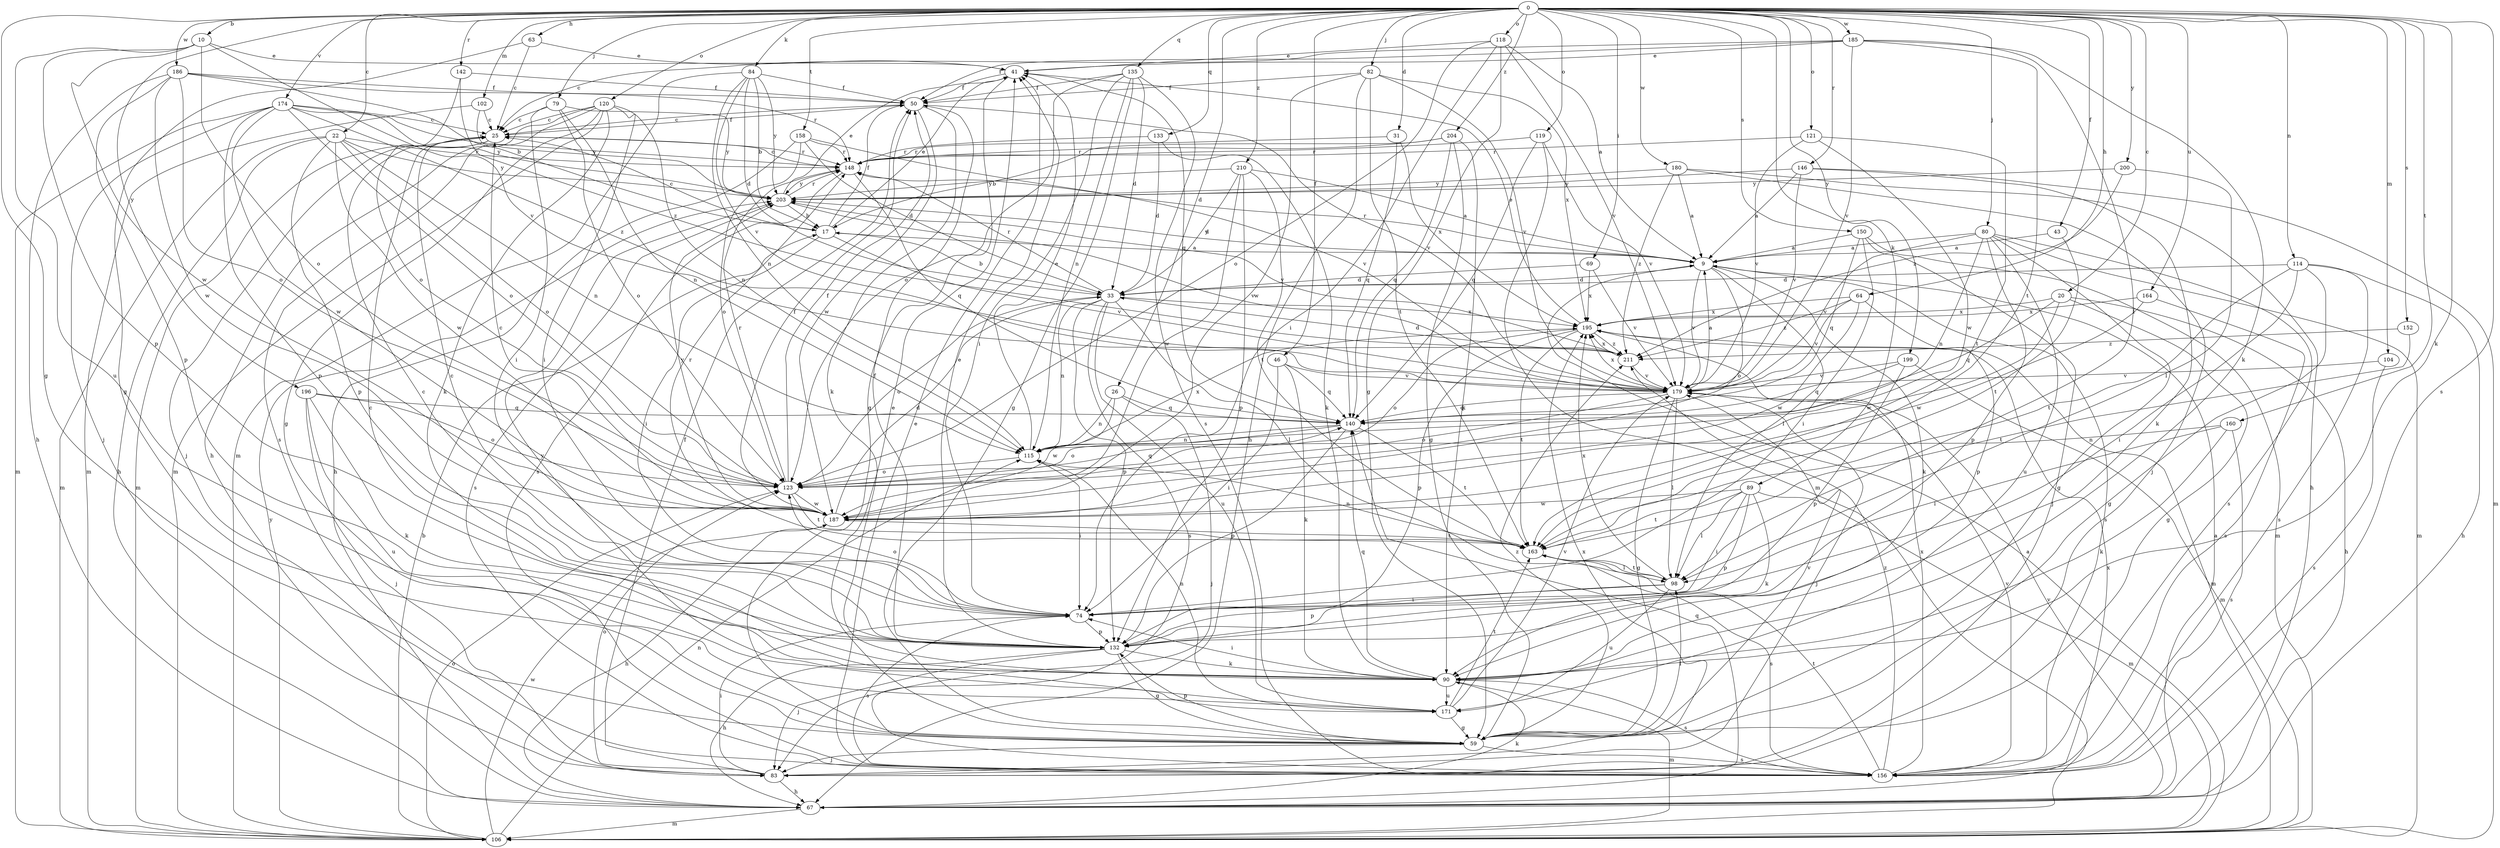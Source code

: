 strict digraph  {
0;
9;
10;
17;
20;
22;
25;
26;
31;
33;
41;
43;
46;
50;
59;
63;
64;
67;
69;
74;
79;
80;
82;
83;
84;
89;
90;
98;
102;
104;
106;
114;
115;
118;
119;
120;
121;
123;
132;
133;
135;
140;
142;
146;
148;
150;
152;
156;
158;
160;
163;
164;
171;
174;
179;
180;
185;
186;
187;
195;
196;
199;
200;
203;
204;
210;
211;
0 -> 10  [label=b];
0 -> 20  [label=c];
0 -> 22  [label=c];
0 -> 26  [label=d];
0 -> 31  [label=d];
0 -> 43  [label=f];
0 -> 46  [label=f];
0 -> 59  [label=g];
0 -> 63  [label=h];
0 -> 64  [label=h];
0 -> 69  [label=i];
0 -> 79  [label=j];
0 -> 80  [label=j];
0 -> 82  [label=j];
0 -> 84  [label=k];
0 -> 89  [label=k];
0 -> 90  [label=k];
0 -> 102  [label=m];
0 -> 104  [label=m];
0 -> 114  [label=n];
0 -> 118  [label=o];
0 -> 119  [label=o];
0 -> 120  [label=o];
0 -> 121  [label=o];
0 -> 133  [label=q];
0 -> 135  [label=q];
0 -> 142  [label=r];
0 -> 146  [label=r];
0 -> 150  [label=s];
0 -> 152  [label=s];
0 -> 156  [label=s];
0 -> 158  [label=t];
0 -> 160  [label=t];
0 -> 164  [label=u];
0 -> 174  [label=v];
0 -> 180  [label=w];
0 -> 185  [label=w];
0 -> 186  [label=w];
0 -> 196  [label=y];
0 -> 199  [label=y];
0 -> 200  [label=y];
0 -> 204  [label=z];
0 -> 210  [label=z];
9 -> 33  [label=d];
9 -> 90  [label=k];
9 -> 98  [label=l];
9 -> 123  [label=o];
9 -> 148  [label=r];
9 -> 156  [label=s];
9 -> 179  [label=v];
9 -> 203  [label=y];
10 -> 41  [label=e];
10 -> 123  [label=o];
10 -> 132  [label=p];
10 -> 171  [label=u];
10 -> 179  [label=v];
10 -> 187  [label=w];
17 -> 9  [label=a];
17 -> 25  [label=c];
17 -> 41  [label=e];
17 -> 50  [label=f];
17 -> 74  [label=i];
17 -> 179  [label=v];
20 -> 59  [label=g];
20 -> 67  [label=h];
20 -> 140  [label=q];
20 -> 187  [label=w];
20 -> 195  [label=x];
22 -> 67  [label=h];
22 -> 106  [label=m];
22 -> 115  [label=n];
22 -> 123  [label=o];
22 -> 132  [label=p];
22 -> 148  [label=r];
22 -> 187  [label=w];
22 -> 203  [label=y];
25 -> 50  [label=f];
25 -> 83  [label=j];
25 -> 106  [label=m];
25 -> 148  [label=r];
26 -> 83  [label=j];
26 -> 115  [label=n];
26 -> 140  [label=q];
26 -> 187  [label=w];
31 -> 140  [label=q];
31 -> 148  [label=r];
31 -> 195  [label=x];
33 -> 17  [label=b];
33 -> 98  [label=l];
33 -> 115  [label=n];
33 -> 123  [label=o];
33 -> 132  [label=p];
33 -> 148  [label=r];
33 -> 156  [label=s];
33 -> 171  [label=u];
33 -> 195  [label=x];
41 -> 50  [label=f];
41 -> 59  [label=g];
41 -> 140  [label=q];
43 -> 9  [label=a];
43 -> 163  [label=t];
46 -> 74  [label=i];
46 -> 90  [label=k];
46 -> 140  [label=q];
46 -> 179  [label=v];
50 -> 25  [label=c];
50 -> 90  [label=k];
50 -> 179  [label=v];
50 -> 187  [label=w];
59 -> 41  [label=e];
59 -> 83  [label=j];
59 -> 98  [label=l];
59 -> 132  [label=p];
59 -> 156  [label=s];
59 -> 179  [label=v];
59 -> 211  [label=z];
63 -> 25  [label=c];
63 -> 41  [label=e];
63 -> 59  [label=g];
64 -> 132  [label=p];
64 -> 179  [label=v];
64 -> 187  [label=w];
64 -> 195  [label=x];
64 -> 211  [label=z];
67 -> 9  [label=a];
67 -> 90  [label=k];
67 -> 106  [label=m];
67 -> 140  [label=q];
67 -> 179  [label=v];
67 -> 195  [label=x];
69 -> 33  [label=d];
69 -> 179  [label=v];
69 -> 195  [label=x];
74 -> 25  [label=c];
74 -> 123  [label=o];
74 -> 132  [label=p];
74 -> 156  [label=s];
79 -> 25  [label=c];
79 -> 74  [label=i];
79 -> 115  [label=n];
79 -> 123  [label=o];
79 -> 203  [label=y];
80 -> 9  [label=a];
80 -> 59  [label=g];
80 -> 106  [label=m];
80 -> 115  [label=n];
80 -> 132  [label=p];
80 -> 156  [label=s];
80 -> 171  [label=u];
80 -> 179  [label=v];
82 -> 50  [label=f];
82 -> 67  [label=h];
82 -> 163  [label=t];
82 -> 179  [label=v];
82 -> 187  [label=w];
82 -> 195  [label=x];
83 -> 50  [label=f];
83 -> 67  [label=h];
83 -> 74  [label=i];
83 -> 123  [label=o];
83 -> 195  [label=x];
84 -> 17  [label=b];
84 -> 33  [label=d];
84 -> 50  [label=f];
84 -> 106  [label=m];
84 -> 115  [label=n];
84 -> 179  [label=v];
84 -> 203  [label=y];
89 -> 74  [label=i];
89 -> 90  [label=k];
89 -> 98  [label=l];
89 -> 106  [label=m];
89 -> 132  [label=p];
89 -> 163  [label=t];
89 -> 187  [label=w];
90 -> 25  [label=c];
90 -> 74  [label=i];
90 -> 106  [label=m];
90 -> 140  [label=q];
90 -> 156  [label=s];
90 -> 171  [label=u];
98 -> 74  [label=i];
98 -> 132  [label=p];
98 -> 163  [label=t];
98 -> 171  [label=u];
98 -> 195  [label=x];
102 -> 25  [label=c];
102 -> 106  [label=m];
102 -> 203  [label=y];
104 -> 156  [label=s];
104 -> 179  [label=v];
106 -> 9  [label=a];
106 -> 17  [label=b];
106 -> 115  [label=n];
106 -> 123  [label=o];
106 -> 187  [label=w];
106 -> 203  [label=y];
114 -> 33  [label=d];
114 -> 59  [label=g];
114 -> 67  [label=h];
114 -> 74  [label=i];
114 -> 156  [label=s];
114 -> 163  [label=t];
115 -> 41  [label=e];
115 -> 74  [label=i];
115 -> 123  [label=o];
115 -> 195  [label=x];
118 -> 9  [label=a];
118 -> 41  [label=e];
118 -> 59  [label=g];
118 -> 74  [label=i];
118 -> 123  [label=o];
118 -> 179  [label=v];
119 -> 106  [label=m];
119 -> 140  [label=q];
119 -> 148  [label=r];
119 -> 179  [label=v];
120 -> 25  [label=c];
120 -> 59  [label=g];
120 -> 67  [label=h];
120 -> 74  [label=i];
120 -> 90  [label=k];
120 -> 106  [label=m];
120 -> 115  [label=n];
120 -> 156  [label=s];
121 -> 148  [label=r];
121 -> 163  [label=t];
121 -> 179  [label=v];
121 -> 187  [label=w];
123 -> 50  [label=f];
123 -> 140  [label=q];
123 -> 148  [label=r];
123 -> 163  [label=t];
123 -> 187  [label=w];
132 -> 25  [label=c];
132 -> 41  [label=e];
132 -> 50  [label=f];
132 -> 59  [label=g];
132 -> 67  [label=h];
132 -> 83  [label=j];
132 -> 90  [label=k];
133 -> 33  [label=d];
133 -> 90  [label=k];
133 -> 148  [label=r];
135 -> 33  [label=d];
135 -> 50  [label=f];
135 -> 59  [label=g];
135 -> 74  [label=i];
135 -> 115  [label=n];
135 -> 123  [label=o];
135 -> 156  [label=s];
140 -> 115  [label=n];
140 -> 123  [label=o];
140 -> 132  [label=p];
140 -> 163  [label=t];
142 -> 50  [label=f];
142 -> 123  [label=o];
142 -> 211  [label=z];
146 -> 9  [label=a];
146 -> 90  [label=k];
146 -> 106  [label=m];
146 -> 179  [label=v];
146 -> 203  [label=y];
148 -> 25  [label=c];
148 -> 140  [label=q];
148 -> 156  [label=s];
148 -> 203  [label=y];
150 -> 9  [label=a];
150 -> 74  [label=i];
150 -> 83  [label=j];
150 -> 106  [label=m];
150 -> 140  [label=q];
152 -> 163  [label=t];
152 -> 211  [label=z];
156 -> 41  [label=e];
156 -> 163  [label=t];
156 -> 179  [label=v];
156 -> 195  [label=x];
156 -> 211  [label=z];
158 -> 33  [label=d];
158 -> 67  [label=h];
158 -> 123  [label=o];
158 -> 148  [label=r];
158 -> 179  [label=v];
160 -> 90  [label=k];
160 -> 98  [label=l];
160 -> 115  [label=n];
160 -> 156  [label=s];
163 -> 98  [label=l];
163 -> 115  [label=n];
163 -> 148  [label=r];
163 -> 156  [label=s];
164 -> 156  [label=s];
164 -> 187  [label=w];
164 -> 195  [label=x];
171 -> 59  [label=g];
171 -> 115  [label=n];
171 -> 163  [label=t];
171 -> 179  [label=v];
171 -> 203  [label=y];
174 -> 25  [label=c];
174 -> 83  [label=j];
174 -> 106  [label=m];
174 -> 123  [label=o];
174 -> 132  [label=p];
174 -> 148  [label=r];
174 -> 187  [label=w];
174 -> 203  [label=y];
174 -> 211  [label=z];
179 -> 9  [label=a];
179 -> 59  [label=g];
179 -> 83  [label=j];
179 -> 98  [label=l];
179 -> 123  [label=o];
179 -> 140  [label=q];
179 -> 195  [label=x];
180 -> 9  [label=a];
180 -> 67  [label=h];
180 -> 83  [label=j];
180 -> 203  [label=y];
180 -> 211  [label=z];
185 -> 25  [label=c];
185 -> 41  [label=e];
185 -> 50  [label=f];
185 -> 90  [label=k];
185 -> 98  [label=l];
185 -> 163  [label=t];
185 -> 179  [label=v];
186 -> 17  [label=b];
186 -> 50  [label=f];
186 -> 67  [label=h];
186 -> 123  [label=o];
186 -> 132  [label=p];
186 -> 148  [label=r];
186 -> 187  [label=w];
187 -> 25  [label=c];
187 -> 33  [label=d];
187 -> 50  [label=f];
187 -> 67  [label=h];
187 -> 163  [label=t];
187 -> 203  [label=y];
195 -> 41  [label=e];
195 -> 106  [label=m];
195 -> 123  [label=o];
195 -> 132  [label=p];
195 -> 163  [label=t];
195 -> 211  [label=z];
196 -> 83  [label=j];
196 -> 90  [label=k];
196 -> 123  [label=o];
196 -> 140  [label=q];
196 -> 171  [label=u];
199 -> 106  [label=m];
199 -> 132  [label=p];
199 -> 140  [label=q];
199 -> 179  [label=v];
200 -> 98  [label=l];
200 -> 203  [label=y];
200 -> 211  [label=z];
203 -> 17  [label=b];
203 -> 41  [label=e];
203 -> 148  [label=r];
203 -> 156  [label=s];
203 -> 179  [label=v];
204 -> 17  [label=b];
204 -> 59  [label=g];
204 -> 90  [label=k];
204 -> 140  [label=q];
204 -> 148  [label=r];
210 -> 9  [label=a];
210 -> 33  [label=d];
210 -> 132  [label=p];
210 -> 163  [label=t];
210 -> 187  [label=w];
210 -> 203  [label=y];
211 -> 33  [label=d];
211 -> 179  [label=v];
211 -> 195  [label=x];
211 -> 203  [label=y];
}
